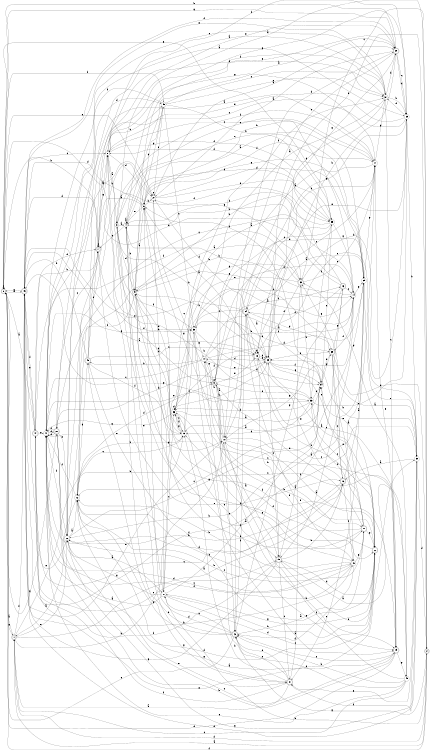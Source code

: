 digraph n40_3 {
__start0 [label="" shape="none"];

rankdir=LR;
size="8,5";

s0 [style="rounded,filled", color="black", fillcolor="white" shape="doublecircle", label="0"];
s1 [style="rounded,filled", color="black", fillcolor="white" shape="doublecircle", label="1"];
s2 [style="rounded,filled", color="black", fillcolor="white" shape="doublecircle", label="2"];
s3 [style="filled", color="black", fillcolor="white" shape="circle", label="3"];
s4 [style="filled", color="black", fillcolor="white" shape="circle", label="4"];
s5 [style="filled", color="black", fillcolor="white" shape="circle", label="5"];
s6 [style="filled", color="black", fillcolor="white" shape="circle", label="6"];
s7 [style="rounded,filled", color="black", fillcolor="white" shape="doublecircle", label="7"];
s8 [style="filled", color="black", fillcolor="white" shape="circle", label="8"];
s9 [style="rounded,filled", color="black", fillcolor="white" shape="doublecircle", label="9"];
s10 [style="filled", color="black", fillcolor="white" shape="circle", label="10"];
s11 [style="rounded,filled", color="black", fillcolor="white" shape="doublecircle", label="11"];
s12 [style="filled", color="black", fillcolor="white" shape="circle", label="12"];
s13 [style="filled", color="black", fillcolor="white" shape="circle", label="13"];
s14 [style="filled", color="black", fillcolor="white" shape="circle", label="14"];
s15 [style="rounded,filled", color="black", fillcolor="white" shape="doublecircle", label="15"];
s16 [style="rounded,filled", color="black", fillcolor="white" shape="doublecircle", label="16"];
s17 [style="filled", color="black", fillcolor="white" shape="circle", label="17"];
s18 [style="rounded,filled", color="black", fillcolor="white" shape="doublecircle", label="18"];
s19 [style="rounded,filled", color="black", fillcolor="white" shape="doublecircle", label="19"];
s20 [style="rounded,filled", color="black", fillcolor="white" shape="doublecircle", label="20"];
s21 [style="filled", color="black", fillcolor="white" shape="circle", label="21"];
s22 [style="rounded,filled", color="black", fillcolor="white" shape="doublecircle", label="22"];
s23 [style="rounded,filled", color="black", fillcolor="white" shape="doublecircle", label="23"];
s24 [style="rounded,filled", color="black", fillcolor="white" shape="doublecircle", label="24"];
s25 [style="filled", color="black", fillcolor="white" shape="circle", label="25"];
s26 [style="filled", color="black", fillcolor="white" shape="circle", label="26"];
s27 [style="filled", color="black", fillcolor="white" shape="circle", label="27"];
s28 [style="rounded,filled", color="black", fillcolor="white" shape="doublecircle", label="28"];
s29 [style="filled", color="black", fillcolor="white" shape="circle", label="29"];
s30 [style="filled", color="black", fillcolor="white" shape="circle", label="30"];
s31 [style="rounded,filled", color="black", fillcolor="white" shape="doublecircle", label="31"];
s32 [style="rounded,filled", color="black", fillcolor="white" shape="doublecircle", label="32"];
s33 [style="filled", color="black", fillcolor="white" shape="circle", label="33"];
s34 [style="filled", color="black", fillcolor="white" shape="circle", label="34"];
s35 [style="filled", color="black", fillcolor="white" shape="circle", label="35"];
s36 [style="filled", color="black", fillcolor="white" shape="circle", label="36"];
s37 [style="filled", color="black", fillcolor="white" shape="circle", label="37"];
s38 [style="filled", color="black", fillcolor="white" shape="circle", label="38"];
s39 [style="rounded,filled", color="black", fillcolor="white" shape="doublecircle", label="39"];
s40 [style="filled", color="black", fillcolor="white" shape="circle", label="40"];
s41 [style="filled", color="black", fillcolor="white" shape="circle", label="41"];
s42 [style="rounded,filled", color="black", fillcolor="white" shape="doublecircle", label="42"];
s43 [style="rounded,filled", color="black", fillcolor="white" shape="doublecircle", label="43"];
s44 [style="filled", color="black", fillcolor="white" shape="circle", label="44"];
s45 [style="rounded,filled", color="black", fillcolor="white" shape="doublecircle", label="45"];
s46 [style="rounded,filled", color="black", fillcolor="white" shape="doublecircle", label="46"];
s47 [style="rounded,filled", color="black", fillcolor="white" shape="doublecircle", label="47"];
s48 [style="filled", color="black", fillcolor="white" shape="circle", label="48"];
s49 [style="filled", color="black", fillcolor="white" shape="circle", label="49"];
s0 -> s1 [label="a"];
s0 -> s7 [label="b"];
s0 -> s0 [label="c"];
s0 -> s46 [label="d"];
s0 -> s27 [label="e"];
s0 -> s48 [label="f"];
s0 -> s28 [label="g"];
s1 -> s2 [label="a"];
s1 -> s10 [label="b"];
s1 -> s13 [label="c"];
s1 -> s16 [label="d"];
s1 -> s26 [label="e"];
s1 -> s46 [label="f"];
s1 -> s0 [label="g"];
s2 -> s3 [label="a"];
s2 -> s21 [label="b"];
s2 -> s32 [label="c"];
s2 -> s1 [label="d"];
s2 -> s23 [label="e"];
s2 -> s0 [label="f"];
s2 -> s42 [label="g"];
s3 -> s4 [label="a"];
s3 -> s23 [label="b"];
s3 -> s25 [label="c"];
s3 -> s5 [label="d"];
s3 -> s17 [label="e"];
s3 -> s22 [label="f"];
s3 -> s10 [label="g"];
s4 -> s4 [label="a"];
s4 -> s5 [label="b"];
s4 -> s37 [label="c"];
s4 -> s35 [label="d"];
s4 -> s7 [label="e"];
s4 -> s11 [label="f"];
s4 -> s29 [label="g"];
s5 -> s6 [label="a"];
s5 -> s23 [label="b"];
s5 -> s49 [label="c"];
s5 -> s13 [label="d"];
s5 -> s28 [label="e"];
s5 -> s12 [label="f"];
s5 -> s39 [label="g"];
s6 -> s7 [label="a"];
s6 -> s27 [label="b"];
s6 -> s19 [label="c"];
s6 -> s46 [label="d"];
s6 -> s4 [label="e"];
s6 -> s17 [label="f"];
s6 -> s25 [label="g"];
s7 -> s8 [label="a"];
s7 -> s48 [label="b"];
s7 -> s7 [label="c"];
s7 -> s46 [label="d"];
s7 -> s16 [label="e"];
s7 -> s38 [label="f"];
s7 -> s8 [label="g"];
s8 -> s3 [label="a"];
s8 -> s9 [label="b"];
s8 -> s14 [label="c"];
s8 -> s6 [label="d"];
s8 -> s28 [label="e"];
s8 -> s35 [label="f"];
s8 -> s17 [label="g"];
s9 -> s10 [label="a"];
s9 -> s19 [label="b"];
s9 -> s27 [label="c"];
s9 -> s11 [label="d"];
s9 -> s18 [label="e"];
s9 -> s43 [label="f"];
s9 -> s19 [label="g"];
s10 -> s11 [label="a"];
s10 -> s44 [label="b"];
s10 -> s30 [label="c"];
s10 -> s28 [label="d"];
s10 -> s42 [label="e"];
s10 -> s22 [label="f"];
s10 -> s6 [label="g"];
s11 -> s5 [label="a"];
s11 -> s12 [label="b"];
s11 -> s33 [label="c"];
s11 -> s33 [label="d"];
s11 -> s34 [label="e"];
s11 -> s13 [label="f"];
s11 -> s22 [label="g"];
s12 -> s1 [label="a"];
s12 -> s13 [label="b"];
s12 -> s40 [label="c"];
s12 -> s9 [label="d"];
s12 -> s31 [label="e"];
s12 -> s41 [label="f"];
s12 -> s45 [label="g"];
s13 -> s14 [label="a"];
s13 -> s12 [label="b"];
s13 -> s38 [label="c"];
s13 -> s5 [label="d"];
s13 -> s41 [label="e"];
s13 -> s36 [label="f"];
s13 -> s36 [label="g"];
s14 -> s15 [label="a"];
s14 -> s12 [label="b"];
s14 -> s20 [label="c"];
s14 -> s9 [label="d"];
s14 -> s25 [label="e"];
s14 -> s39 [label="f"];
s14 -> s10 [label="g"];
s15 -> s9 [label="a"];
s15 -> s16 [label="b"];
s15 -> s31 [label="c"];
s15 -> s22 [label="d"];
s15 -> s30 [label="e"];
s15 -> s47 [label="f"];
s15 -> s46 [label="g"];
s16 -> s17 [label="a"];
s16 -> s41 [label="b"];
s16 -> s47 [label="c"];
s16 -> s26 [label="d"];
s16 -> s18 [label="e"];
s16 -> s40 [label="f"];
s16 -> s32 [label="g"];
s17 -> s9 [label="a"];
s17 -> s6 [label="b"];
s17 -> s18 [label="c"];
s17 -> s24 [label="d"];
s17 -> s8 [label="e"];
s17 -> s3 [label="f"];
s17 -> s37 [label="g"];
s18 -> s6 [label="a"];
s18 -> s15 [label="b"];
s18 -> s19 [label="c"];
s18 -> s23 [label="d"];
s18 -> s23 [label="e"];
s18 -> s36 [label="f"];
s18 -> s18 [label="g"];
s19 -> s12 [label="a"];
s19 -> s20 [label="b"];
s19 -> s42 [label="c"];
s19 -> s0 [label="d"];
s19 -> s17 [label="e"];
s19 -> s5 [label="f"];
s19 -> s49 [label="g"];
s20 -> s21 [label="a"];
s20 -> s23 [label="b"];
s20 -> s7 [label="c"];
s20 -> s41 [label="d"];
s20 -> s26 [label="e"];
s20 -> s41 [label="f"];
s20 -> s0 [label="g"];
s21 -> s20 [label="a"];
s21 -> s22 [label="b"];
s21 -> s36 [label="c"];
s21 -> s22 [label="d"];
s21 -> s4 [label="e"];
s21 -> s34 [label="f"];
s21 -> s26 [label="g"];
s22 -> s23 [label="a"];
s22 -> s24 [label="b"];
s22 -> s45 [label="c"];
s22 -> s41 [label="d"];
s22 -> s47 [label="e"];
s22 -> s44 [label="f"];
s22 -> s21 [label="g"];
s23 -> s24 [label="a"];
s23 -> s28 [label="b"];
s23 -> s15 [label="c"];
s23 -> s44 [label="d"];
s23 -> s22 [label="e"];
s23 -> s34 [label="f"];
s23 -> s34 [label="g"];
s24 -> s25 [label="a"];
s24 -> s18 [label="b"];
s24 -> s38 [label="c"];
s24 -> s27 [label="d"];
s24 -> s46 [label="e"];
s24 -> s40 [label="f"];
s24 -> s39 [label="g"];
s25 -> s4 [label="a"];
s25 -> s26 [label="b"];
s25 -> s31 [label="c"];
s25 -> s9 [label="d"];
s25 -> s30 [label="e"];
s25 -> s46 [label="f"];
s25 -> s17 [label="g"];
s26 -> s12 [label="a"];
s26 -> s27 [label="b"];
s26 -> s19 [label="c"];
s26 -> s48 [label="d"];
s26 -> s46 [label="e"];
s26 -> s35 [label="f"];
s26 -> s25 [label="g"];
s27 -> s28 [label="a"];
s27 -> s21 [label="b"];
s27 -> s27 [label="c"];
s27 -> s25 [label="d"];
s27 -> s35 [label="e"];
s27 -> s48 [label="f"];
s27 -> s32 [label="g"];
s28 -> s27 [label="a"];
s28 -> s0 [label="b"];
s28 -> s29 [label="c"];
s28 -> s29 [label="d"];
s28 -> s10 [label="e"];
s28 -> s46 [label="f"];
s28 -> s23 [label="g"];
s29 -> s20 [label="a"];
s29 -> s30 [label="b"];
s29 -> s26 [label="c"];
s29 -> s37 [label="d"];
s29 -> s18 [label="e"];
s29 -> s8 [label="f"];
s29 -> s24 [label="g"];
s30 -> s16 [label="a"];
s30 -> s23 [label="b"];
s30 -> s18 [label="c"];
s30 -> s2 [label="d"];
s30 -> s31 [label="e"];
s30 -> s31 [label="f"];
s30 -> s26 [label="g"];
s31 -> s1 [label="a"];
s31 -> s13 [label="b"];
s31 -> s32 [label="c"];
s31 -> s42 [label="d"];
s31 -> s42 [label="e"];
s31 -> s41 [label="f"];
s31 -> s4 [label="g"];
s32 -> s5 [label="a"];
s32 -> s33 [label="b"];
s32 -> s17 [label="c"];
s32 -> s29 [label="d"];
s32 -> s36 [label="e"];
s32 -> s23 [label="f"];
s32 -> s21 [label="g"];
s33 -> s13 [label="a"];
s33 -> s8 [label="b"];
s33 -> s29 [label="c"];
s33 -> s34 [label="d"];
s33 -> s9 [label="e"];
s33 -> s36 [label="f"];
s33 -> s46 [label="g"];
s34 -> s22 [label="a"];
s34 -> s4 [label="b"];
s34 -> s12 [label="c"];
s34 -> s13 [label="d"];
s34 -> s35 [label="e"];
s34 -> s6 [label="f"];
s34 -> s39 [label="g"];
s35 -> s36 [label="a"];
s35 -> s5 [label="b"];
s35 -> s42 [label="c"];
s35 -> s8 [label="d"];
s35 -> s0 [label="e"];
s35 -> s33 [label="f"];
s35 -> s14 [label="g"];
s36 -> s34 [label="a"];
s36 -> s23 [label="b"];
s36 -> s13 [label="c"];
s36 -> s36 [label="d"];
s36 -> s15 [label="e"];
s36 -> s37 [label="f"];
s36 -> s41 [label="g"];
s37 -> s38 [label="a"];
s37 -> s29 [label="b"];
s37 -> s19 [label="c"];
s37 -> s28 [label="d"];
s37 -> s46 [label="e"];
s37 -> s8 [label="f"];
s37 -> s10 [label="g"];
s38 -> s19 [label="a"];
s38 -> s22 [label="b"];
s38 -> s14 [label="c"];
s38 -> s34 [label="d"];
s38 -> s39 [label="e"];
s38 -> s3 [label="f"];
s38 -> s44 [label="g"];
s39 -> s30 [label="a"];
s39 -> s34 [label="b"];
s39 -> s16 [label="c"];
s39 -> s2 [label="d"];
s39 -> s40 [label="e"];
s39 -> s23 [label="f"];
s39 -> s43 [label="g"];
s40 -> s26 [label="a"];
s40 -> s12 [label="b"];
s40 -> s41 [label="c"];
s40 -> s41 [label="d"];
s40 -> s11 [label="e"];
s40 -> s42 [label="f"];
s40 -> s36 [label="g"];
s41 -> s29 [label="a"];
s41 -> s27 [label="b"];
s41 -> s37 [label="c"];
s41 -> s20 [label="d"];
s41 -> s33 [label="e"];
s41 -> s26 [label="f"];
s41 -> s38 [label="g"];
s42 -> s11 [label="a"];
s42 -> s8 [label="b"];
s42 -> s21 [label="c"];
s42 -> s6 [label="d"];
s42 -> s0 [label="e"];
s42 -> s24 [label="f"];
s42 -> s12 [label="g"];
s43 -> s15 [label="a"];
s43 -> s4 [label="b"];
s43 -> s14 [label="c"];
s43 -> s4 [label="d"];
s43 -> s0 [label="e"];
s43 -> s24 [label="f"];
s43 -> s42 [label="g"];
s44 -> s14 [label="a"];
s44 -> s45 [label="b"];
s44 -> s41 [label="c"];
s44 -> s25 [label="d"];
s44 -> s23 [label="e"];
s44 -> s14 [label="f"];
s44 -> s9 [label="g"];
s45 -> s37 [label="a"];
s45 -> s46 [label="b"];
s45 -> s18 [label="c"];
s45 -> s37 [label="d"];
s45 -> s7 [label="e"];
s45 -> s13 [label="f"];
s45 -> s31 [label="g"];
s46 -> s18 [label="a"];
s46 -> s40 [label="b"];
s46 -> s8 [label="c"];
s46 -> s30 [label="d"];
s46 -> s10 [label="e"];
s46 -> s47 [label="f"];
s46 -> s0 [label="g"];
s47 -> s0 [label="a"];
s47 -> s7 [label="b"];
s47 -> s15 [label="c"];
s47 -> s7 [label="d"];
s47 -> s46 [label="e"];
s47 -> s32 [label="f"];
s47 -> s41 [label="g"];
s48 -> s28 [label="a"];
s48 -> s35 [label="b"];
s48 -> s38 [label="c"];
s48 -> s5 [label="d"];
s48 -> s37 [label="e"];
s48 -> s41 [label="f"];
s48 -> s6 [label="g"];
s49 -> s15 [label="a"];
s49 -> s42 [label="b"];
s49 -> s1 [label="c"];
s49 -> s44 [label="d"];
s49 -> s41 [label="e"];
s49 -> s10 [label="f"];
s49 -> s32 [label="g"];

}